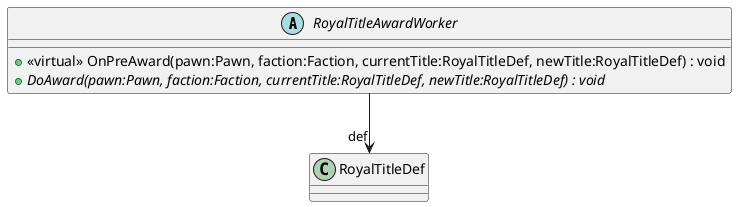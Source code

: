 @startuml
abstract class RoyalTitleAwardWorker {
    + <<virtual>> OnPreAward(pawn:Pawn, faction:Faction, currentTitle:RoyalTitleDef, newTitle:RoyalTitleDef) : void
    + {abstract} DoAward(pawn:Pawn, faction:Faction, currentTitle:RoyalTitleDef, newTitle:RoyalTitleDef) : void
}
RoyalTitleAwardWorker --> "def" RoyalTitleDef
@enduml
